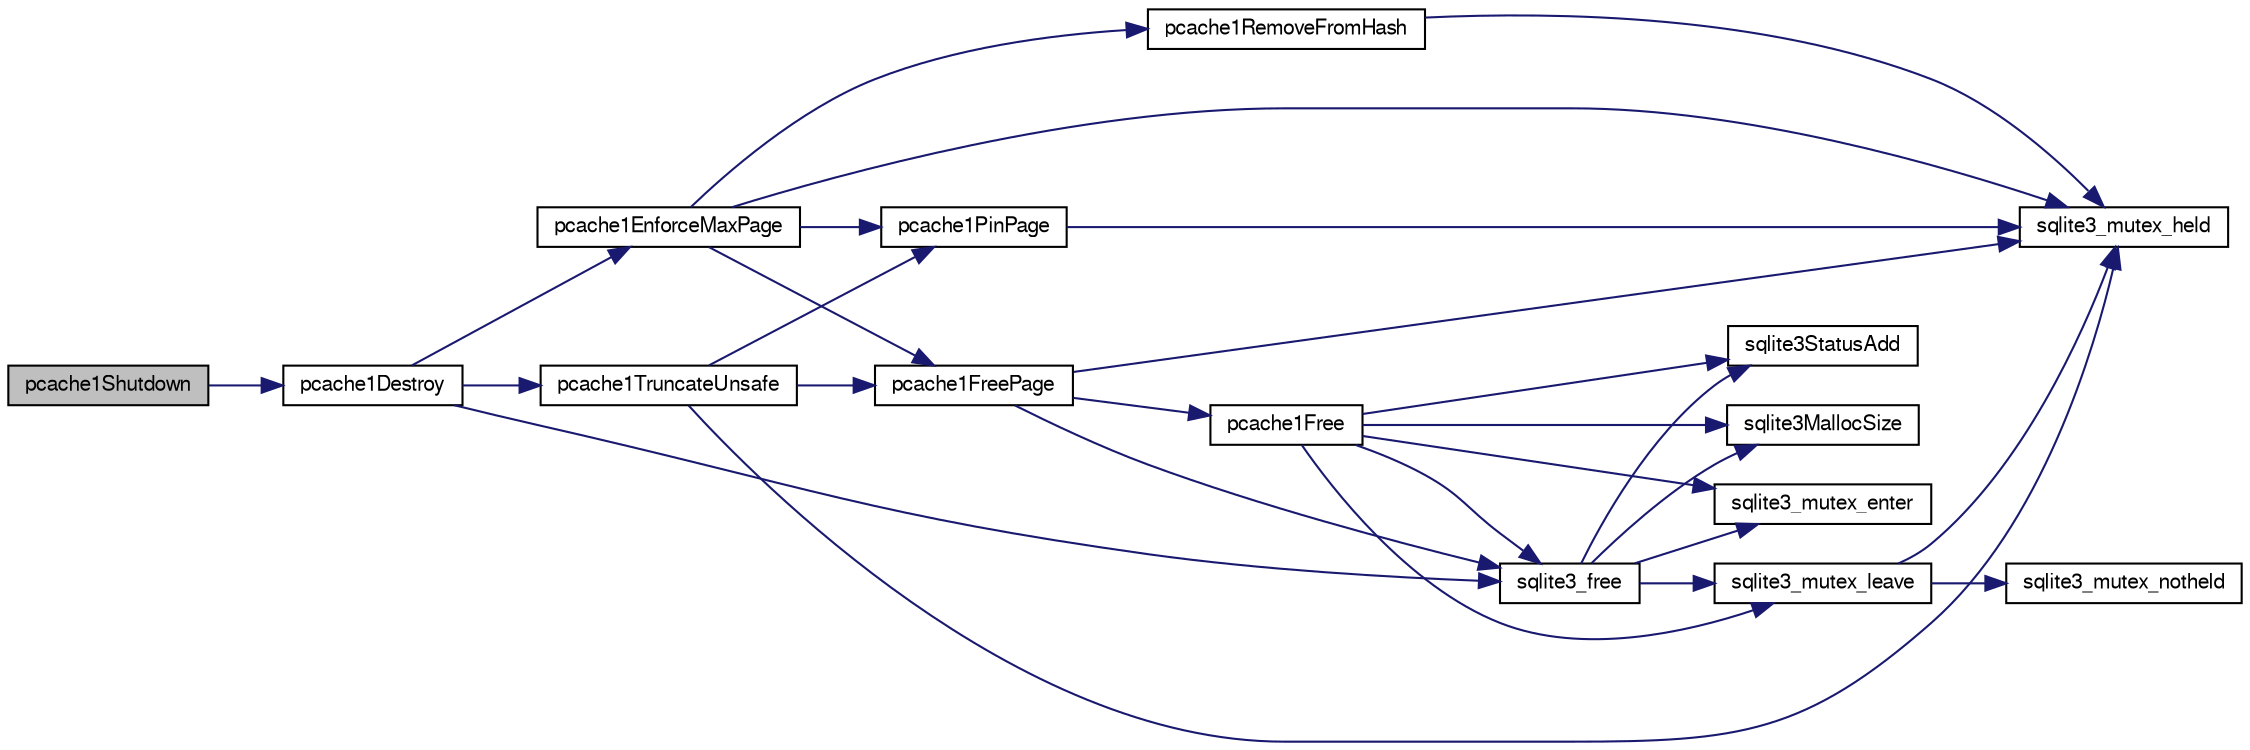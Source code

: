 digraph "pcache1Shutdown"
{
  edge [fontname="FreeSans",fontsize="10",labelfontname="FreeSans",labelfontsize="10"];
  node [fontname="FreeSans",fontsize="10",shape=record];
  rankdir="LR";
  Node233006 [label="pcache1Shutdown",height=0.2,width=0.4,color="black", fillcolor="grey75", style="filled", fontcolor="black"];
  Node233006 -> Node233007 [color="midnightblue",fontsize="10",style="solid",fontname="FreeSans"];
  Node233007 [label="pcache1Destroy",height=0.2,width=0.4,color="black", fillcolor="white", style="filled",URL="$sqlite3_8c.html#af128220dedcda78a71f3283ece247258"];
  Node233007 -> Node233008 [color="midnightblue",fontsize="10",style="solid",fontname="FreeSans"];
  Node233008 [label="pcache1TruncateUnsafe",height=0.2,width=0.4,color="black", fillcolor="white", style="filled",URL="$sqlite3_8c.html#a95d9a0e421b47a80bd282a8b68929210"];
  Node233008 -> Node233009 [color="midnightblue",fontsize="10",style="solid",fontname="FreeSans"];
  Node233009 [label="sqlite3_mutex_held",height=0.2,width=0.4,color="black", fillcolor="white", style="filled",URL="$sqlite3_8c.html#acf77da68932b6bc163c5e68547ecc3e7"];
  Node233008 -> Node233010 [color="midnightblue",fontsize="10",style="solid",fontname="FreeSans"];
  Node233010 [label="pcache1PinPage",height=0.2,width=0.4,color="black", fillcolor="white", style="filled",URL="$sqlite3_8c.html#a8c56f8763581386fa892a46f77c8d684"];
  Node233010 -> Node233009 [color="midnightblue",fontsize="10",style="solid",fontname="FreeSans"];
  Node233008 -> Node233011 [color="midnightblue",fontsize="10",style="solid",fontname="FreeSans"];
  Node233011 [label="pcache1FreePage",height=0.2,width=0.4,color="black", fillcolor="white", style="filled",URL="$sqlite3_8c.html#aa3f573a706805bb81ef72ff65ffcdb79"];
  Node233011 -> Node233009 [color="midnightblue",fontsize="10",style="solid",fontname="FreeSans"];
  Node233011 -> Node233012 [color="midnightblue",fontsize="10",style="solid",fontname="FreeSans"];
  Node233012 [label="pcache1Free",height=0.2,width=0.4,color="black", fillcolor="white", style="filled",URL="$sqlite3_8c.html#a283e764f60afec3ed4995402b6604ceb"];
  Node233012 -> Node233013 [color="midnightblue",fontsize="10",style="solid",fontname="FreeSans"];
  Node233013 [label="sqlite3_mutex_enter",height=0.2,width=0.4,color="black", fillcolor="white", style="filled",URL="$sqlite3_8c.html#a1c12cde690bd89f104de5cbad12a6bf5"];
  Node233012 -> Node233014 [color="midnightblue",fontsize="10",style="solid",fontname="FreeSans"];
  Node233014 [label="sqlite3StatusAdd",height=0.2,width=0.4,color="black", fillcolor="white", style="filled",URL="$sqlite3_8c.html#afa029f93586aeab4cc85360905dae9cd"];
  Node233012 -> Node233015 [color="midnightblue",fontsize="10",style="solid",fontname="FreeSans"];
  Node233015 [label="sqlite3_mutex_leave",height=0.2,width=0.4,color="black", fillcolor="white", style="filled",URL="$sqlite3_8c.html#a5838d235601dbd3c1fa993555c6bcc93"];
  Node233015 -> Node233009 [color="midnightblue",fontsize="10",style="solid",fontname="FreeSans"];
  Node233015 -> Node233016 [color="midnightblue",fontsize="10",style="solid",fontname="FreeSans"];
  Node233016 [label="sqlite3_mutex_notheld",height=0.2,width=0.4,color="black", fillcolor="white", style="filled",URL="$sqlite3_8c.html#a83967c837c1c000d3b5adcfaa688f5dc"];
  Node233012 -> Node233017 [color="midnightblue",fontsize="10",style="solid",fontname="FreeSans"];
  Node233017 [label="sqlite3MallocSize",height=0.2,width=0.4,color="black", fillcolor="white", style="filled",URL="$sqlite3_8c.html#acf5d2a5f35270bafb050bd2def576955"];
  Node233012 -> Node233018 [color="midnightblue",fontsize="10",style="solid",fontname="FreeSans"];
  Node233018 [label="sqlite3_free",height=0.2,width=0.4,color="black", fillcolor="white", style="filled",URL="$sqlite3_8c.html#a6552349e36a8a691af5487999ab09519"];
  Node233018 -> Node233013 [color="midnightblue",fontsize="10",style="solid",fontname="FreeSans"];
  Node233018 -> Node233014 [color="midnightblue",fontsize="10",style="solid",fontname="FreeSans"];
  Node233018 -> Node233017 [color="midnightblue",fontsize="10",style="solid",fontname="FreeSans"];
  Node233018 -> Node233015 [color="midnightblue",fontsize="10",style="solid",fontname="FreeSans"];
  Node233011 -> Node233018 [color="midnightblue",fontsize="10",style="solid",fontname="FreeSans"];
  Node233007 -> Node233019 [color="midnightblue",fontsize="10",style="solid",fontname="FreeSans"];
  Node233019 [label="pcache1EnforceMaxPage",height=0.2,width=0.4,color="black", fillcolor="white", style="filled",URL="$sqlite3_8c.html#a984a14dae7f8f146ca82b94f587a1389"];
  Node233019 -> Node233009 [color="midnightblue",fontsize="10",style="solid",fontname="FreeSans"];
  Node233019 -> Node233010 [color="midnightblue",fontsize="10",style="solid",fontname="FreeSans"];
  Node233019 -> Node233020 [color="midnightblue",fontsize="10",style="solid",fontname="FreeSans"];
  Node233020 [label="pcache1RemoveFromHash",height=0.2,width=0.4,color="black", fillcolor="white", style="filled",URL="$sqlite3_8c.html#a1b58eae8a9fe64c0c817a74a2ac7ad41"];
  Node233020 -> Node233009 [color="midnightblue",fontsize="10",style="solid",fontname="FreeSans"];
  Node233019 -> Node233011 [color="midnightblue",fontsize="10",style="solid",fontname="FreeSans"];
  Node233007 -> Node233018 [color="midnightblue",fontsize="10",style="solid",fontname="FreeSans"];
}

